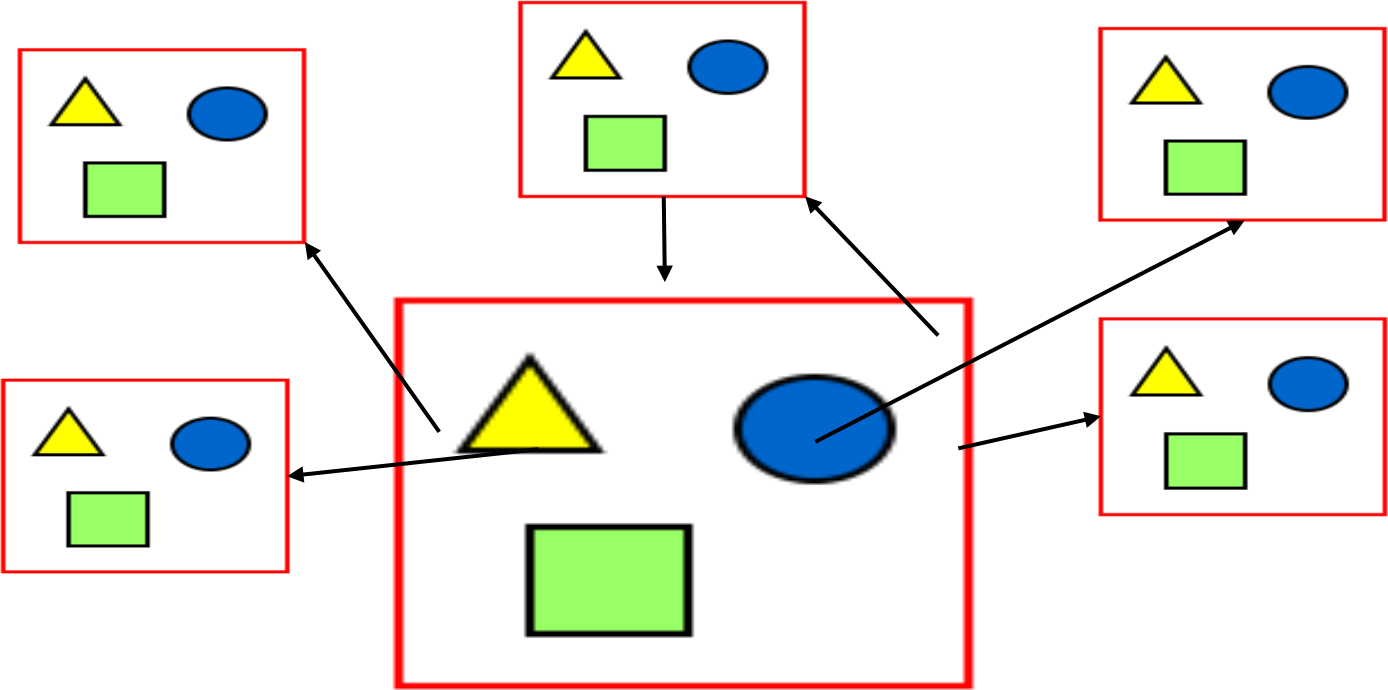 <?xml version="1.0" encoding="UTF-8"?>
<dia:diagram xmlns:dia="http://www.lysator.liu.se/~alla/dia/">
  <dia:layer name="Fonas" visible="true" active="true">
    <dia:object type="Standard - Image" version="0" id="O0">
      <dia:attribute name="obj_pos">
        <dia:point val="13.1,-0.976"/>
      </dia:attribute>
      <dia:attribute name="obj_bb">
        <dia:rectangle val="13.05,-1.026;27.576,8.924"/>
      </dia:attribute>
      <dia:attribute name="elem_corner">
        <dia:point val="13.1,-0.976"/>
      </dia:attribute>
      <dia:attribute name="elem_width">
        <dia:real val="14.426"/>
      </dia:attribute>
      <dia:attribute name="elem_height">
        <dia:real val="9.85"/>
      </dia:attribute>
      <dia:attribute name="draw_border">
        <dia:boolean val="false"/>
      </dia:attribute>
      <dia:attribute name="keep_aspect">
        <dia:boolean val="true"/>
      </dia:attribute>
      <dia:attribute name="file">
        <dia:string>#/home/petkus09/Documents/Programu_sistemu_inzinerija/PSI_svetaine/images/GUI1.png#</dia:string>
      </dia:attribute>
    </dia:object>
    <dia:object type="Standard - Image" version="0" id="O1">
      <dia:attribute name="obj_pos">
        <dia:point val="6.9,13.85"/>
      </dia:attribute>
      <dia:attribute name="obj_bb">
        <dia:rectangle val="6.85,13.8;35.887,33.475"/>
      </dia:attribute>
      <dia:attribute name="elem_corner">
        <dia:point val="6.9,13.85"/>
      </dia:attribute>
      <dia:attribute name="elem_width">
        <dia:real val="28.937"/>
      </dia:attribute>
      <dia:attribute name="elem_height">
        <dia:real val="19.575"/>
      </dia:attribute>
      <dia:attribute name="draw_border">
        <dia:boolean val="false"/>
      </dia:attribute>
      <dia:attribute name="keep_aspect">
        <dia:boolean val="true"/>
      </dia:attribute>
      <dia:attribute name="file">
        <dia:string>#/home/petkus09/Documents/Programu_sistemu_inzinerija/PSI_svetaine/images/GUI2.png#</dia:string>
      </dia:attribute>
    </dia:object>
    <dia:object type="Standard - Image" version="0" id="O2">
      <dia:attribute name="obj_pos">
        <dia:point val="-11.925,1.384"/>
      </dia:attribute>
      <dia:attribute name="obj_bb">
        <dia:rectangle val="-11.975,1.334;2.551,11.223"/>
      </dia:attribute>
      <dia:attribute name="elem_corner">
        <dia:point val="-11.925,1.384"/>
      </dia:attribute>
      <dia:attribute name="elem_width">
        <dia:real val="14.426"/>
      </dia:attribute>
      <dia:attribute name="elem_height">
        <dia:real val="9.789"/>
      </dia:attribute>
      <dia:attribute name="draw_border">
        <dia:boolean val="false"/>
      </dia:attribute>
      <dia:attribute name="keep_aspect">
        <dia:boolean val="true"/>
      </dia:attribute>
      <dia:attribute name="file">
        <dia:string>#/home/petkus09/Documents/Programu_sistemu_inzinerija/PSI_svetaine/images/GUI3.png#</dia:string>
      </dia:attribute>
    </dia:object>
    <dia:object type="Standard - Image" version="0" id="O3">
      <dia:attribute name="obj_pos">
        <dia:point val="-12.761,17.91"/>
      </dia:attribute>
      <dia:attribute name="obj_bb">
        <dia:rectangle val="-12.811,17.86;1.715,27.688"/>
      </dia:attribute>
      <dia:attribute name="elem_corner">
        <dia:point val="-12.761,17.91"/>
      </dia:attribute>
      <dia:attribute name="elem_width">
        <dia:real val="14.426"/>
      </dia:attribute>
      <dia:attribute name="elem_height">
        <dia:real val="9.729"/>
      </dia:attribute>
      <dia:attribute name="draw_border">
        <dia:boolean val="false"/>
      </dia:attribute>
      <dia:attribute name="keep_aspect">
        <dia:boolean val="true"/>
      </dia:attribute>
      <dia:attribute name="file">
        <dia:string>#/home/petkus09/Documents/Programu_sistemu_inzinerija/PSI_svetaine/images/GUI4.png#</dia:string>
      </dia:attribute>
    </dia:object>
    <dia:object type="Standard - Image" version="0" id="O4">
      <dia:attribute name="obj_pos">
        <dia:point val="42.101,0.325"/>
      </dia:attribute>
      <dia:attribute name="obj_bb">
        <dia:rectangle val="42.051,0.275;56.578,10.104"/>
      </dia:attribute>
      <dia:attribute name="elem_corner">
        <dia:point val="42.101,0.325"/>
      </dia:attribute>
      <dia:attribute name="elem_width">
        <dia:real val="14.426"/>
      </dia:attribute>
      <dia:attribute name="elem_height">
        <dia:real val="9.729"/>
      </dia:attribute>
      <dia:attribute name="draw_border">
        <dia:boolean val="false"/>
      </dia:attribute>
      <dia:attribute name="keep_aspect">
        <dia:boolean val="true"/>
      </dia:attribute>
      <dia:attribute name="file">
        <dia:string>#/home/petkus09/Documents/Programu_sistemu_inzinerija/PSI_svetaine/images/GUI5.png#</dia:string>
      </dia:attribute>
    </dia:object>
    <dia:object type="Standard - Image" version="0" id="O5">
      <dia:attribute name="obj_pos">
        <dia:point val="42.122,14.84"/>
      </dia:attribute>
      <dia:attribute name="obj_bb">
        <dia:rectangle val="42.072,14.79;56.599,24.831"/>
      </dia:attribute>
      <dia:attribute name="elem_corner">
        <dia:point val="42.122,14.84"/>
      </dia:attribute>
      <dia:attribute name="elem_width">
        <dia:real val="14.426"/>
      </dia:attribute>
      <dia:attribute name="elem_height">
        <dia:real val="9.941"/>
      </dia:attribute>
      <dia:attribute name="draw_border">
        <dia:boolean val="false"/>
      </dia:attribute>
      <dia:attribute name="keep_aspect">
        <dia:boolean val="true"/>
      </dia:attribute>
      <dia:attribute name="file">
        <dia:string>#/home/petkus09/Documents/Programu_sistemu_inzinerija/PSI_svetaine/images/GUI6.png#</dia:string>
      </dia:attribute>
    </dia:object>
    <dia:object type="Standard - Line" version="0" id="O6">
      <dia:attribute name="obj_pos">
        <dia:point val="20.379,8.975"/>
      </dia:attribute>
      <dia:attribute name="obj_bb">
        <dia:rectangle val="20.011,8.873;20.835,13.18"/>
      </dia:attribute>
      <dia:attribute name="conn_endpoints">
        <dia:point val="20.379,8.975"/>
        <dia:point val="20.431,12.956"/>
      </dia:attribute>
      <dia:attribute name="numcp">
        <dia:int val="1"/>
      </dia:attribute>
      <dia:attribute name="line_width">
        <dia:real val="0.2"/>
      </dia:attribute>
      <dia:attribute name="end_arrow">
        <dia:enum val="3"/>
      </dia:attribute>
      <dia:attribute name="end_arrow_length">
        <dia:real val="0.5"/>
      </dia:attribute>
      <dia:attribute name="end_arrow_width">
        <dia:real val="0.5"/>
      </dia:attribute>
      <dia:connections>
        <dia:connection handle="0" to="O0" connection="8"/>
      </dia:connections>
    </dia:object>
    <dia:object type="Standard - Line" version="0" id="O7">
      <dia:attribute name="obj_pos">
        <dia:point val="9.152,20.567"/>
      </dia:attribute>
      <dia:attribute name="obj_bb">
        <dia:rectangle val="2.362,10.991;9.291,20.707"/>
      </dia:attribute>
      <dia:attribute name="conn_endpoints">
        <dia:point val="9.152,20.567"/>
        <dia:point val="2.501,11.173"/>
      </dia:attribute>
      <dia:attribute name="numcp">
        <dia:int val="1"/>
      </dia:attribute>
      <dia:attribute name="line_width">
        <dia:real val="0.2"/>
      </dia:attribute>
      <dia:attribute name="end_arrow">
        <dia:enum val="3"/>
      </dia:attribute>
      <dia:attribute name="end_arrow_length">
        <dia:real val="0.5"/>
      </dia:attribute>
      <dia:attribute name="end_arrow_width">
        <dia:real val="0.5"/>
      </dia:attribute>
      <dia:connections>
        <dia:connection handle="1" to="O2" connection="7"/>
      </dia:connections>
    </dia:object>
    <dia:object type="Standard - Line" version="0" id="O8">
      <dia:attribute name="obj_pos">
        <dia:point val="14.107,21.433"/>
      </dia:attribute>
      <dia:attribute name="obj_bb">
        <dia:rectangle val="1.443,21.323;14.217,23.119"/>
      </dia:attribute>
      <dia:attribute name="conn_endpoints">
        <dia:point val="14.107,21.433"/>
        <dia:point val="1.665,22.774"/>
      </dia:attribute>
      <dia:attribute name="numcp">
        <dia:int val="1"/>
      </dia:attribute>
      <dia:attribute name="line_width">
        <dia:real val="0.2"/>
      </dia:attribute>
      <dia:attribute name="end_arrow">
        <dia:enum val="3"/>
      </dia:attribute>
      <dia:attribute name="end_arrow_length">
        <dia:real val="0.5"/>
      </dia:attribute>
      <dia:attribute name="end_arrow_width">
        <dia:real val="0.5"/>
      </dia:attribute>
      <dia:connections>
        <dia:connection handle="1" to="O3" connection="4"/>
      </dia:connections>
    </dia:object>
    <dia:object type="Standard - Line" version="0" id="O9">
      <dia:attribute name="obj_pos">
        <dia:point val="27.954,21.066"/>
      </dia:attribute>
      <dia:attribute name="obj_bb">
        <dia:rectangle val="27.819,9.914;49.513,21.201"/>
      </dia:attribute>
      <dia:attribute name="conn_endpoints">
        <dia:point val="27.954,21.066"/>
        <dia:point val="49.315,10.054"/>
      </dia:attribute>
      <dia:attribute name="numcp">
        <dia:int val="1"/>
      </dia:attribute>
      <dia:attribute name="line_width">
        <dia:real val="0.2"/>
      </dia:attribute>
      <dia:attribute name="end_arrow">
        <dia:enum val="3"/>
      </dia:attribute>
      <dia:attribute name="end_arrow_length">
        <dia:real val="0.5"/>
      </dia:attribute>
      <dia:attribute name="end_arrow_width">
        <dia:real val="0.5"/>
      </dia:attribute>
      <dia:connections>
        <dia:connection handle="1" to="O4" connection="6"/>
      </dia:connections>
    </dia:object>
    <dia:object type="Standard - Line" version="0" id="O10">
      <dia:attribute name="obj_pos">
        <dia:point val="35.103,21.393"/>
      </dia:attribute>
      <dia:attribute name="obj_bb">
        <dia:rectangle val="34.983,19.541;42.34,21.512"/>
      </dia:attribute>
      <dia:attribute name="conn_endpoints">
        <dia:point val="35.103,21.393"/>
        <dia:point val="42.122,19.811"/>
      </dia:attribute>
      <dia:attribute name="numcp">
        <dia:int val="1"/>
      </dia:attribute>
      <dia:attribute name="line_width">
        <dia:real val="0.2"/>
      </dia:attribute>
      <dia:attribute name="end_arrow">
        <dia:enum val="3"/>
      </dia:attribute>
      <dia:attribute name="end_arrow_length">
        <dia:real val="0.5"/>
      </dia:attribute>
      <dia:attribute name="end_arrow_width">
        <dia:real val="0.5"/>
      </dia:attribute>
      <dia:connections>
        <dia:connection handle="1" to="O5" connection="3"/>
      </dia:connections>
    </dia:object>
    <dia:object type="Standard - Line" version="0" id="O11">
      <dia:attribute name="obj_pos">
        <dia:point val="34.098,15.747"/>
      </dia:attribute>
      <dia:attribute name="obj_bb">
        <dia:rectangle val="27.372,8.713;34.239,15.889"/>
      </dia:attribute>
      <dia:attribute name="conn_endpoints">
        <dia:point val="34.098,15.747"/>
        <dia:point val="27.526,8.874"/>
      </dia:attribute>
      <dia:attribute name="numcp">
        <dia:int val="1"/>
      </dia:attribute>
      <dia:attribute name="line_width">
        <dia:real val="0.2"/>
      </dia:attribute>
      <dia:attribute name="end_arrow">
        <dia:enum val="3"/>
      </dia:attribute>
      <dia:attribute name="end_arrow_length">
        <dia:real val="0.5"/>
      </dia:attribute>
      <dia:attribute name="end_arrow_width">
        <dia:real val="0.5"/>
      </dia:attribute>
      <dia:connections>
        <dia:connection handle="1" to="O0" connection="7"/>
      </dia:connections>
    </dia:object>
  </dia:layer>
</dia:diagram>
